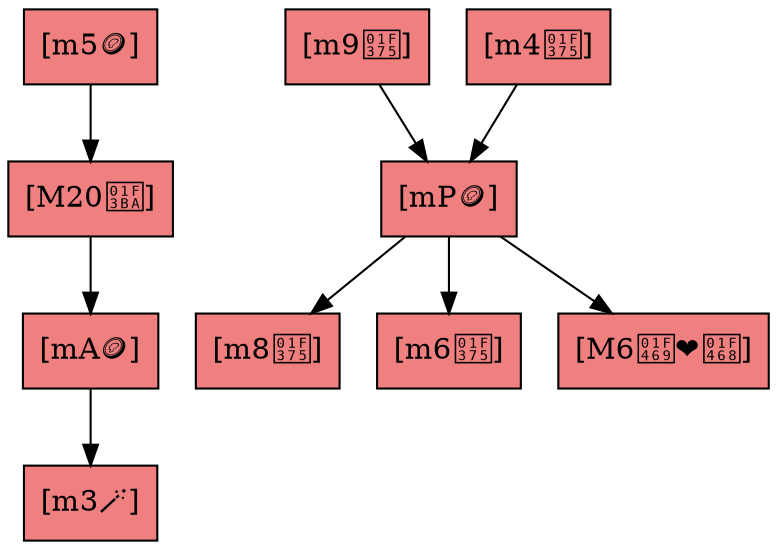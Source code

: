 
digraph CelticCross {
  node [shape=record, style=filled, fillcolor=lightcoral];
  "[m5🪙]" -> "[M20🎺]" -> "[mA🪙]" -> "[m3🪄]";
  "[m9🍵]" -> "[mP🪙]";
  "[m4🍵]" -> "[mP🪙]";
  "[mP🪙]" -> "[m8🍵]";
  "[mP🪙]" -> "[m6🍵]";
  "[mP🪙]" -> "[M6👩‍❤️‍👨]";
}